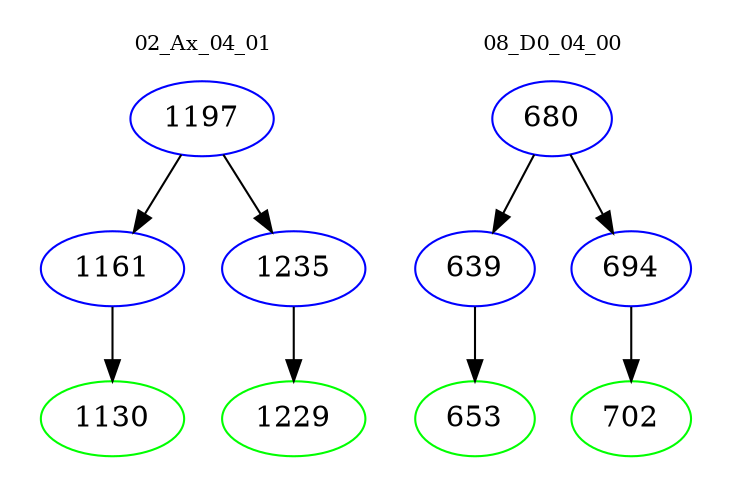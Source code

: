 digraph{
subgraph cluster_0 {
color = white
label = "02_Ax_04_01";
fontsize=10;
T0_1197 [label="1197", color="blue"]
T0_1197 -> T0_1161 [color="black"]
T0_1161 [label="1161", color="blue"]
T0_1161 -> T0_1130 [color="black"]
T0_1130 [label="1130", color="green"]
T0_1197 -> T0_1235 [color="black"]
T0_1235 [label="1235", color="blue"]
T0_1235 -> T0_1229 [color="black"]
T0_1229 [label="1229", color="green"]
}
subgraph cluster_1 {
color = white
label = "08_D0_04_00";
fontsize=10;
T1_680 [label="680", color="blue"]
T1_680 -> T1_639 [color="black"]
T1_639 [label="639", color="blue"]
T1_639 -> T1_653 [color="black"]
T1_653 [label="653", color="green"]
T1_680 -> T1_694 [color="black"]
T1_694 [label="694", color="blue"]
T1_694 -> T1_702 [color="black"]
T1_702 [label="702", color="green"]
}
}
